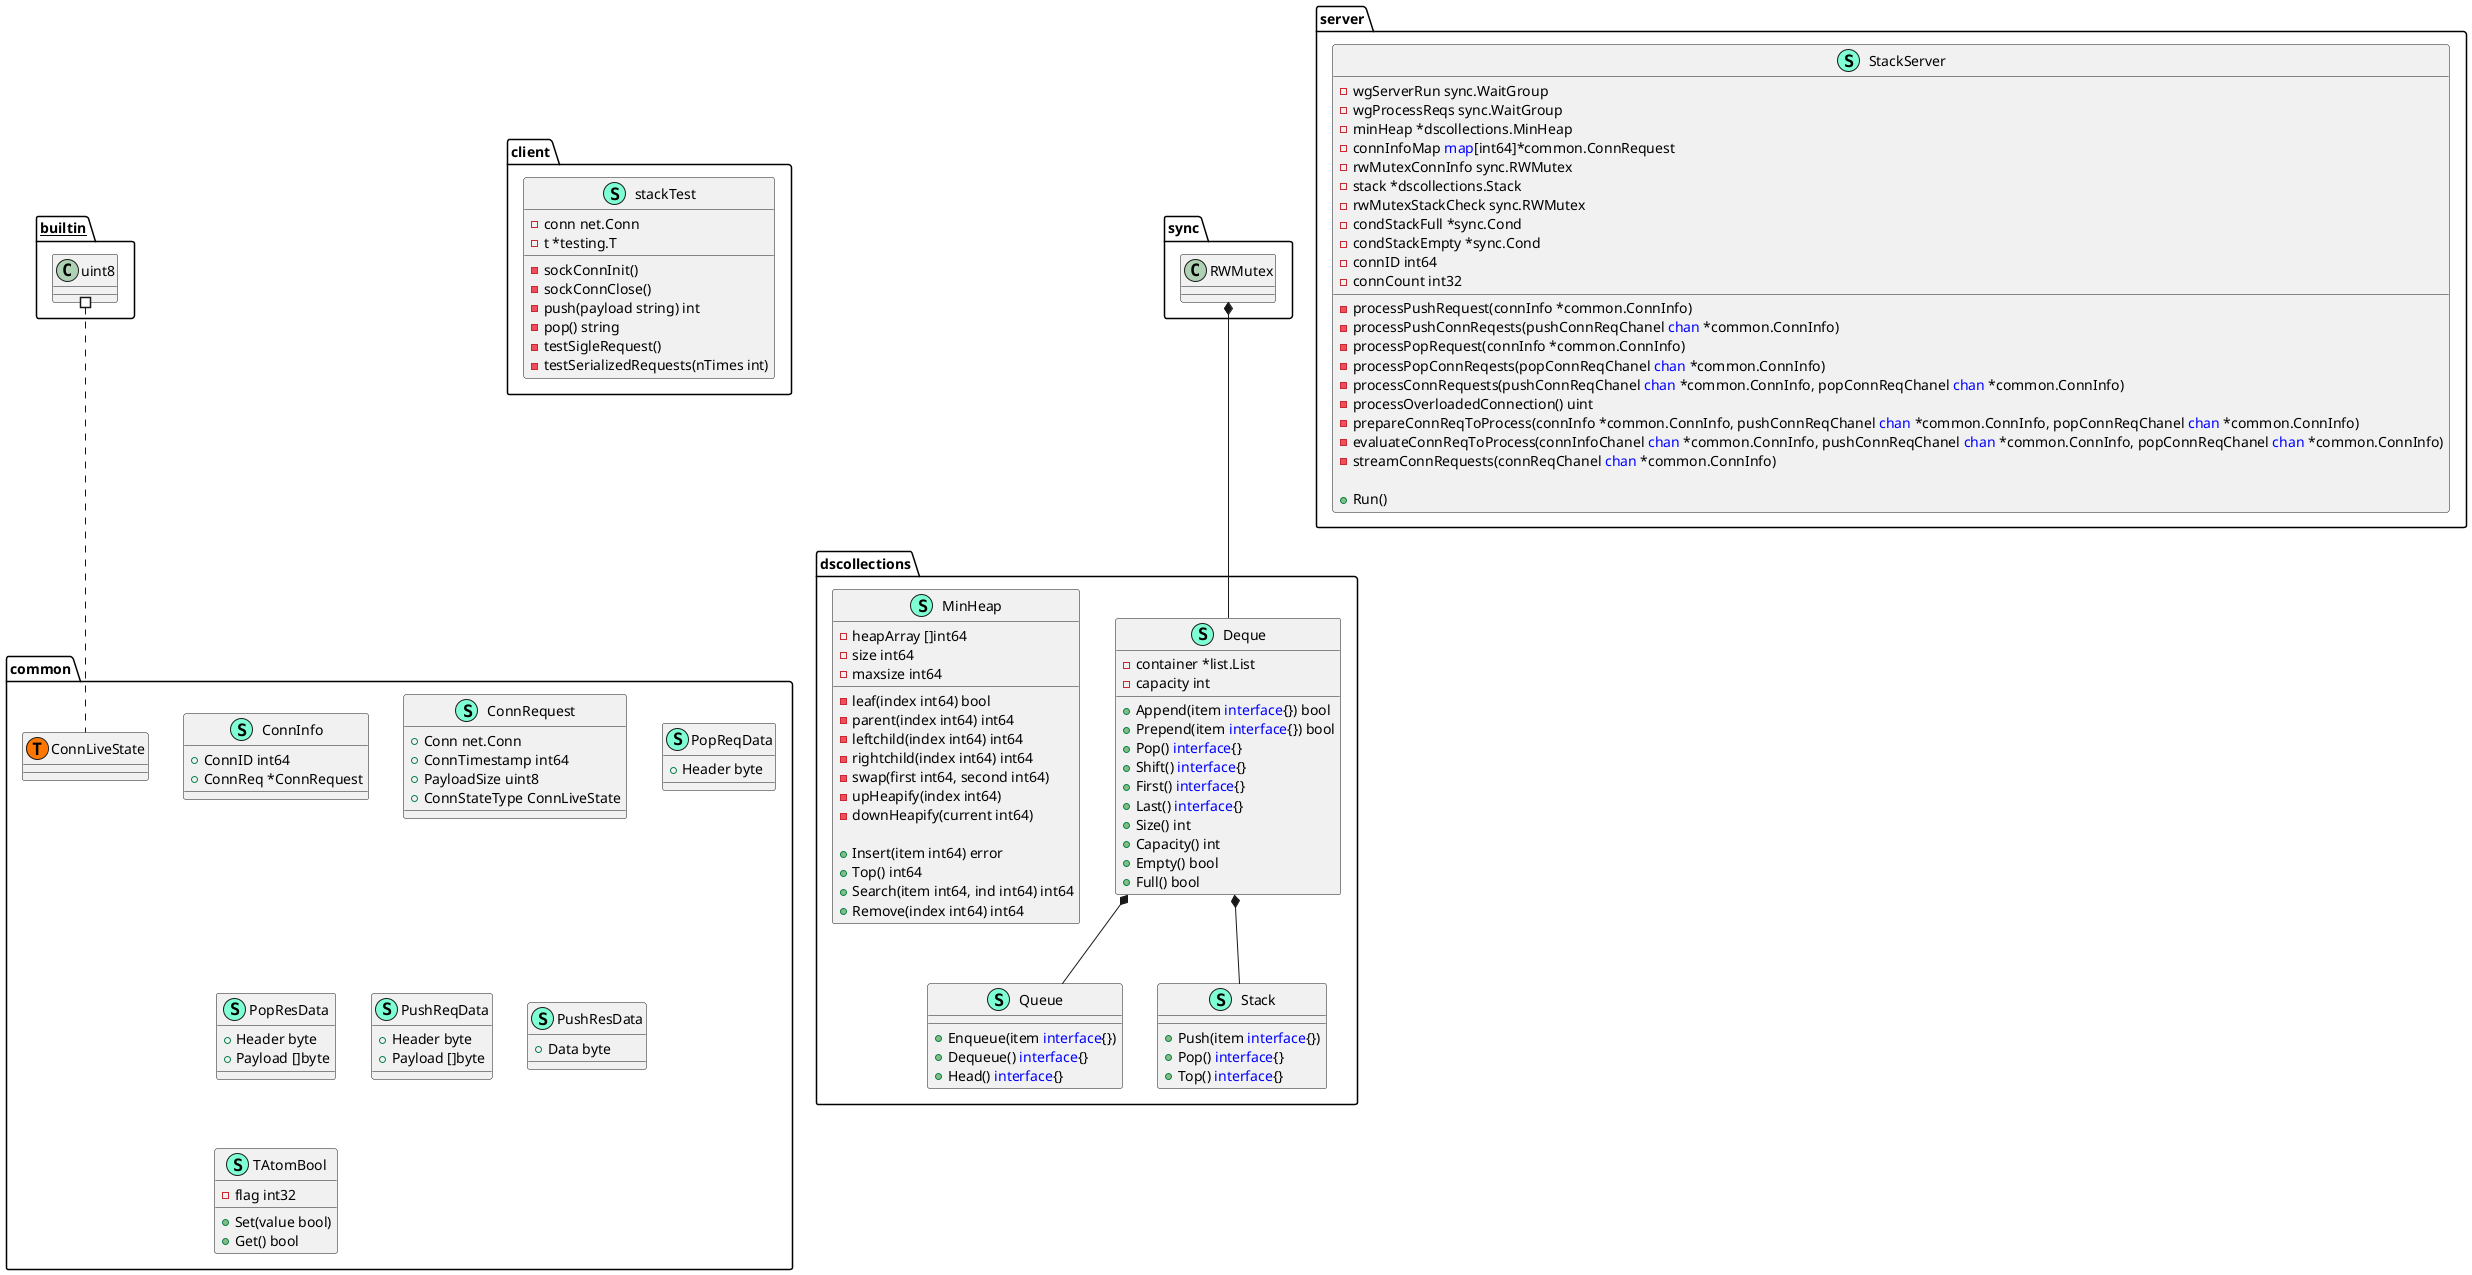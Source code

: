 @startuml StackServer
namespace client {
    class stackTest << (S,Aquamarine) >> {
        - conn net.Conn
        - t *testing.T

        - sockConnInit()
        - sockConnClose()
        - push(payload string) int
        - pop() string
        - testSigleRequest()
        - testSerializedRequests(nTimes int)

    }
}


namespace common {
    class ConnInfo << (S,Aquamarine) >> {
        + ConnID int64
        + ConnReq *ConnRequest

    }
    class ConnRequest << (S,Aquamarine) >> {
        + Conn net.Conn
        + ConnTimestamp int64
        + PayloadSize uint8
        + ConnStateType ConnLiveState

    }
    class PopReqData << (S,Aquamarine) >> {
        + Header byte

    }
    class PopResData << (S,Aquamarine) >> {
        + Header byte
        + Payload []byte

    }
    class PushReqData << (S,Aquamarine) >> {
        + Header byte
        + Payload []byte

    }
    class PushResData << (S,Aquamarine) >> {
        + Data byte

    }
    class TAtomBool << (S,Aquamarine) >> {
        - flag int32

        + Set(value bool)
        + Get() bool

    }
    class common.ConnLiveState << (T, #FF7700) >>  {
    }
}


namespace dscollections {
    class Deque << (S,Aquamarine) >> {
        - container *list.List
        - capacity int

        + Append(item <font color=blue>interface</font>{}) bool
        + Prepend(item <font color=blue>interface</font>{}) bool
        + Pop() <font color=blue>interface</font>{}
        + Shift() <font color=blue>interface</font>{}
        + First() <font color=blue>interface</font>{}
        + Last() <font color=blue>interface</font>{}
        + Size() int
        + Capacity() int
        + Empty() bool
        + Full() bool

    }
    class MinHeap << (S,Aquamarine) >> {
        - heapArray []int64
        - size int64
        - maxsize int64

        - leaf(index int64) bool
        - parent(index int64) int64
        - leftchild(index int64) int64
        - rightchild(index int64) int64
        - swap(first int64, second int64)
        - upHeapify(index int64)
        - downHeapify(current int64)

        + Insert(item int64) error
        + Top() int64
        + Search(item int64, ind int64) int64
        + Remove(index int64) int64

    }
    class Queue << (S,Aquamarine) >> {
        + Enqueue(item <font color=blue>interface</font>{})
        + Dequeue() <font color=blue>interface</font>{}
        + Head() <font color=blue>interface</font>{}

    }
    class Stack << (S,Aquamarine) >> {
        + Push(item <font color=blue>interface</font>{})
        + Pop() <font color=blue>interface</font>{}
        + Top() <font color=blue>interface</font>{}

    }
}
"sync.RWMutex" *-- "dscollections.Deque"
"dscollections.Deque" *-- "dscollections.Queue"
"dscollections.Deque" *-- "dscollections.Stack"


namespace server {
    class StackServer << (S,Aquamarine) >> {
        - wgServerRun sync.WaitGroup
        - wgProcessReqs sync.WaitGroup
        - minHeap *dscollections.MinHeap
        - connInfoMap <font color=blue>map</font>[int64]*common.ConnRequest
        - rwMutexConnInfo sync.RWMutex
        - stack *dscollections.Stack
        - rwMutexStackCheck sync.RWMutex
        - condStackFull *sync.Cond
        - condStackEmpty *sync.Cond
        - connID int64
        - connCount int32

        - processPushRequest(connInfo *common.ConnInfo)
        - processPushConnReqests(pushConnReqChanel <font color=blue>chan</font> *common.ConnInfo)
        - processPopRequest(connInfo *common.ConnInfo)
        - processPopConnReqests(popConnReqChanel <font color=blue>chan</font> *common.ConnInfo)
        - processConnRequests(pushConnReqChanel <font color=blue>chan</font> *common.ConnInfo, popConnReqChanel <font color=blue>chan</font> *common.ConnInfo)
        - processOverloadedConnection() uint
        - prepareConnReqToProcess(connInfo *common.ConnInfo, pushConnReqChanel <font color=blue>chan</font> *common.ConnInfo, popConnReqChanel <font color=blue>chan</font> *common.ConnInfo)
        - evaluateConnReqToProcess(connInfoChanel <font color=blue>chan</font> *common.ConnInfo, pushConnReqChanel <font color=blue>chan</font> *common.ConnInfo, popConnReqChanel <font color=blue>chan</font> *common.ConnInfo)
        - streamConnRequests(connReqChanel <font color=blue>chan</font> *common.ConnInfo)

        + Run()

    }
}


"__builtin__.uint8" #.. "common.ConnLiveState"
@enduml